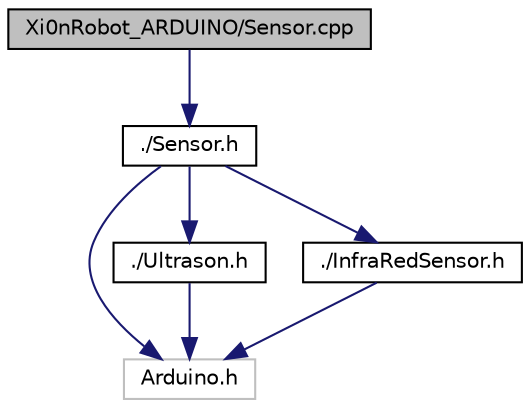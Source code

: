 digraph "Xi0nRobot_ARDUINO/Sensor.cpp"
{
  edge [fontname="Helvetica",fontsize="10",labelfontname="Helvetica",labelfontsize="10"];
  node [fontname="Helvetica",fontsize="10",shape=record];
  Node0 [label="Xi0nRobot_ARDUINO/Sensor.cpp",height=0.2,width=0.4,color="black", fillcolor="grey75", style="filled", fontcolor="black"];
  Node0 -> Node1 [color="midnightblue",fontsize="10",style="solid",fontname="Helvetica"];
  Node1 [label="./Sensor.h",height=0.2,width=0.4,color="black", fillcolor="white", style="filled",URL="$_sensor_8h.html",tooltip="Sensor structure&#39;s. "];
  Node1 -> Node2 [color="midnightblue",fontsize="10",style="solid",fontname="Helvetica"];
  Node2 [label="Arduino.h",height=0.2,width=0.4,color="grey75", fillcolor="white", style="filled"];
  Node1 -> Node3 [color="midnightblue",fontsize="10",style="solid",fontname="Helvetica"];
  Node3 [label="./Ultrason.h",height=0.2,width=0.4,color="black", fillcolor="white", style="filled",URL="$_ultrason_8h.html",tooltip="Ultrason structure&#39;s. "];
  Node3 -> Node2 [color="midnightblue",fontsize="10",style="solid",fontname="Helvetica"];
  Node1 -> Node4 [color="midnightblue",fontsize="10",style="solid",fontname="Helvetica"];
  Node4 [label="./InfraRedSensor.h",height=0.2,width=0.4,color="black", fillcolor="white", style="filled",URL="$_infra_red_sensor_8h.html",tooltip="InfraRedSensor structure&#39;s. "];
  Node4 -> Node2 [color="midnightblue",fontsize="10",style="solid",fontname="Helvetica"];
}
